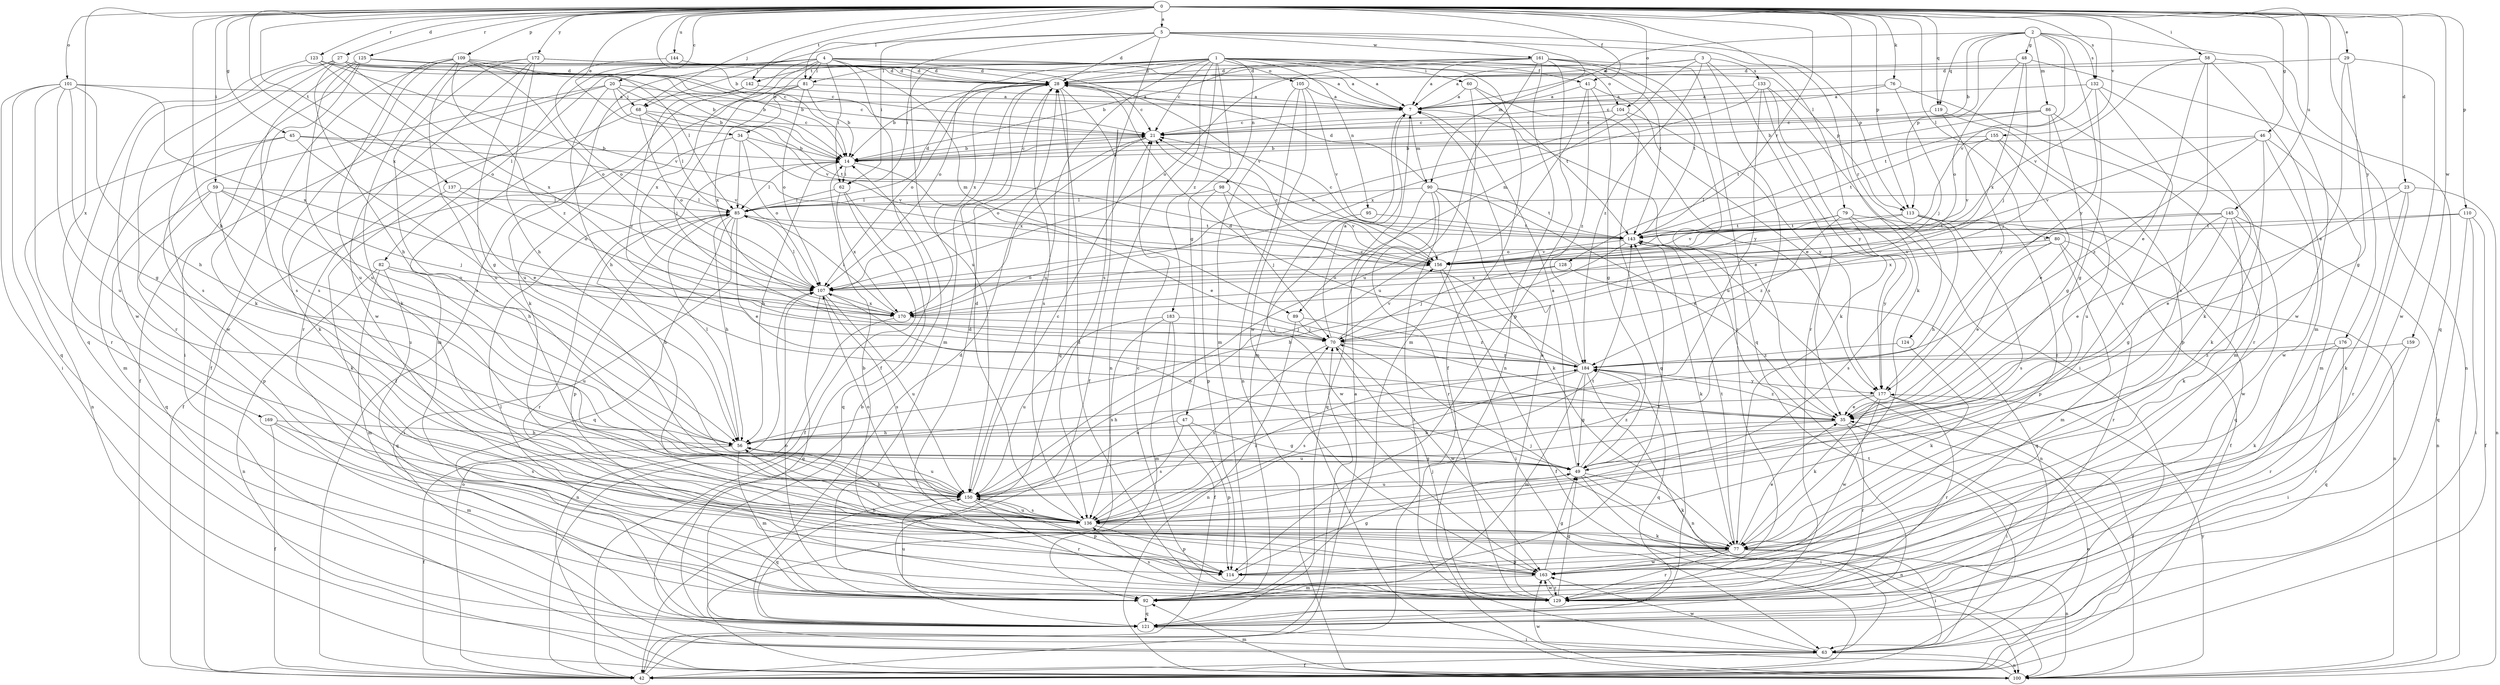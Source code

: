strict digraph  {
0;
1;
2;
3;
4;
5;
7;
14;
20;
21;
23;
27;
28;
29;
34;
35;
41;
42;
45;
46;
47;
48;
49;
56;
58;
59;
60;
62;
63;
68;
70;
76;
77;
79;
80;
81;
82;
85;
86;
89;
90;
92;
95;
98;
100;
101;
104;
105;
107;
109;
110;
113;
114;
119;
121;
123;
124;
125;
128;
129;
132;
133;
136;
137;
142;
143;
144;
145;
150;
155;
156;
159;
161;
163;
169;
170;
172;
176;
177;
183;
184;
0 -> 5  [label=a];
0 -> 14  [label=b];
0 -> 20  [label=c];
0 -> 23  [label=d];
0 -> 27  [label=d];
0 -> 29  [label=e];
0 -> 34  [label=e];
0 -> 41  [label=f];
0 -> 45  [label=g];
0 -> 46  [label=g];
0 -> 56  [label=h];
0 -> 58  [label=i];
0 -> 59  [label=i];
0 -> 68  [label=j];
0 -> 76  [label=k];
0 -> 79  [label=l];
0 -> 80  [label=l];
0 -> 81  [label=l];
0 -> 101  [label=o];
0 -> 104  [label=o];
0 -> 109  [label=p];
0 -> 110  [label=p];
0 -> 113  [label=p];
0 -> 119  [label=q];
0 -> 123  [label=r];
0 -> 124  [label=r];
0 -> 125  [label=r];
0 -> 128  [label=r];
0 -> 132  [label=s];
0 -> 137  [label=t];
0 -> 142  [label=t];
0 -> 144  [label=u];
0 -> 145  [label=u];
0 -> 155  [label=v];
0 -> 159  [label=w];
0 -> 169  [label=x];
0 -> 170  [label=x];
0 -> 172  [label=y];
0 -> 176  [label=y];
1 -> 7  [label=a];
1 -> 21  [label=c];
1 -> 28  [label=d];
1 -> 41  [label=f];
1 -> 42  [label=f];
1 -> 47  [label=g];
1 -> 60  [label=i];
1 -> 62  [label=i];
1 -> 81  [label=l];
1 -> 95  [label=n];
1 -> 98  [label=n];
1 -> 100  [label=n];
1 -> 104  [label=o];
1 -> 105  [label=o];
1 -> 107  [label=o];
1 -> 142  [label=t];
1 -> 143  [label=t];
1 -> 150  [label=u];
1 -> 170  [label=x];
1 -> 183  [label=z];
2 -> 7  [label=a];
2 -> 14  [label=b];
2 -> 48  [label=g];
2 -> 86  [label=m];
2 -> 113  [label=p];
2 -> 119  [label=q];
2 -> 121  [label=q];
2 -> 132  [label=s];
2 -> 156  [label=v];
2 -> 177  [label=y];
3 -> 7  [label=a];
3 -> 28  [label=d];
3 -> 89  [label=m];
3 -> 129  [label=r];
3 -> 133  [label=s];
3 -> 136  [label=s];
3 -> 184  [label=z];
4 -> 7  [label=a];
4 -> 34  [label=e];
4 -> 42  [label=f];
4 -> 62  [label=i];
4 -> 77  [label=k];
4 -> 81  [label=l];
4 -> 82  [label=l];
4 -> 89  [label=m];
4 -> 113  [label=p];
4 -> 129  [label=r];
4 -> 150  [label=u];
4 -> 156  [label=v];
4 -> 170  [label=x];
5 -> 28  [label=d];
5 -> 62  [label=i];
5 -> 68  [label=j];
5 -> 77  [label=k];
5 -> 90  [label=m];
5 -> 113  [label=p];
5 -> 136  [label=s];
5 -> 150  [label=u];
5 -> 161  [label=w];
7 -> 21  [label=c];
7 -> 35  [label=e];
7 -> 90  [label=m];
7 -> 92  [label=m];
14 -> 21  [label=c];
14 -> 35  [label=e];
14 -> 56  [label=h];
14 -> 62  [label=i];
14 -> 85  [label=l];
20 -> 14  [label=b];
20 -> 21  [label=c];
20 -> 42  [label=f];
20 -> 56  [label=h];
20 -> 68  [label=j];
20 -> 156  [label=v];
20 -> 163  [label=w];
21 -> 14  [label=b];
21 -> 107  [label=o];
21 -> 170  [label=x];
23 -> 35  [label=e];
23 -> 77  [label=k];
23 -> 85  [label=l];
23 -> 100  [label=n];
23 -> 129  [label=r];
27 -> 14  [label=b];
27 -> 21  [label=c];
27 -> 28  [label=d];
27 -> 56  [label=h];
27 -> 129  [label=r];
27 -> 136  [label=s];
27 -> 163  [label=w];
27 -> 170  [label=x];
28 -> 7  [label=a];
28 -> 14  [label=b];
28 -> 21  [label=c];
28 -> 42  [label=f];
28 -> 92  [label=m];
28 -> 107  [label=o];
28 -> 121  [label=q];
28 -> 136  [label=s];
29 -> 28  [label=d];
29 -> 35  [label=e];
29 -> 49  [label=g];
29 -> 163  [label=w];
34 -> 14  [label=b];
34 -> 42  [label=f];
34 -> 85  [label=l];
34 -> 107  [label=o];
34 -> 156  [label=v];
35 -> 56  [label=h];
35 -> 63  [label=i];
35 -> 129  [label=r];
35 -> 150  [label=u];
35 -> 184  [label=z];
41 -> 7  [label=a];
41 -> 35  [label=e];
41 -> 49  [label=g];
41 -> 150  [label=u];
41 -> 184  [label=z];
42 -> 7  [label=a];
42 -> 35  [label=e];
42 -> 70  [label=j];
42 -> 107  [label=o];
42 -> 143  [label=t];
45 -> 14  [label=b];
45 -> 35  [label=e];
45 -> 92  [label=m];
45 -> 100  [label=n];
45 -> 156  [label=v];
46 -> 14  [label=b];
46 -> 77  [label=k];
46 -> 92  [label=m];
46 -> 156  [label=v];
46 -> 163  [label=w];
46 -> 184  [label=z];
47 -> 49  [label=g];
47 -> 56  [label=h];
47 -> 114  [label=p];
47 -> 136  [label=s];
48 -> 28  [label=d];
48 -> 70  [label=j];
48 -> 100  [label=n];
48 -> 107  [label=o];
48 -> 170  [label=x];
49 -> 7  [label=a];
49 -> 63  [label=i];
49 -> 77  [label=k];
49 -> 100  [label=n];
49 -> 107  [label=o];
49 -> 150  [label=u];
49 -> 184  [label=z];
56 -> 42  [label=f];
56 -> 49  [label=g];
56 -> 85  [label=l];
56 -> 92  [label=m];
56 -> 150  [label=u];
58 -> 28  [label=d];
58 -> 35  [label=e];
58 -> 92  [label=m];
58 -> 136  [label=s];
58 -> 156  [label=v];
58 -> 163  [label=w];
59 -> 56  [label=h];
59 -> 70  [label=j];
59 -> 85  [label=l];
59 -> 114  [label=p];
59 -> 121  [label=q];
59 -> 150  [label=u];
60 -> 7  [label=a];
60 -> 92  [label=m];
60 -> 143  [label=t];
60 -> 177  [label=y];
62 -> 42  [label=f];
62 -> 85  [label=l];
62 -> 121  [label=q];
62 -> 170  [label=x];
63 -> 14  [label=b];
63 -> 42  [label=f];
63 -> 100  [label=n];
63 -> 163  [label=w];
68 -> 21  [label=c];
68 -> 77  [label=k];
68 -> 85  [label=l];
68 -> 107  [label=o];
68 -> 143  [label=t];
70 -> 7  [label=a];
70 -> 136  [label=s];
70 -> 156  [label=v];
70 -> 163  [label=w];
70 -> 184  [label=z];
76 -> 7  [label=a];
76 -> 21  [label=c];
76 -> 70  [label=j];
76 -> 129  [label=r];
77 -> 35  [label=e];
77 -> 63  [label=i];
77 -> 70  [label=j];
77 -> 100  [label=n];
77 -> 114  [label=p];
77 -> 129  [label=r];
77 -> 143  [label=t];
77 -> 163  [label=w];
79 -> 42  [label=f];
79 -> 107  [label=o];
79 -> 136  [label=s];
79 -> 143  [label=t];
79 -> 177  [label=y];
79 -> 184  [label=z];
80 -> 35  [label=e];
80 -> 92  [label=m];
80 -> 100  [label=n];
80 -> 129  [label=r];
80 -> 156  [label=v];
80 -> 170  [label=x];
81 -> 7  [label=a];
81 -> 14  [label=b];
81 -> 42  [label=f];
81 -> 70  [label=j];
81 -> 107  [label=o];
81 -> 170  [label=x];
82 -> 92  [label=m];
82 -> 100  [label=n];
82 -> 107  [label=o];
82 -> 121  [label=q];
82 -> 150  [label=u];
85 -> 28  [label=d];
85 -> 35  [label=e];
85 -> 56  [label=h];
85 -> 63  [label=i];
85 -> 114  [label=p];
85 -> 121  [label=q];
85 -> 129  [label=r];
85 -> 143  [label=t];
86 -> 14  [label=b];
86 -> 21  [label=c];
86 -> 49  [label=g];
86 -> 70  [label=j];
86 -> 92  [label=m];
86 -> 143  [label=t];
89 -> 70  [label=j];
89 -> 100  [label=n];
89 -> 184  [label=z];
90 -> 28  [label=d];
90 -> 35  [label=e];
90 -> 63  [label=i];
90 -> 77  [label=k];
90 -> 85  [label=l];
90 -> 121  [label=q];
90 -> 129  [label=r];
90 -> 143  [label=t];
92 -> 85  [label=l];
92 -> 107  [label=o];
92 -> 121  [label=q];
92 -> 150  [label=u];
95 -> 143  [label=t];
95 -> 163  [label=w];
98 -> 70  [label=j];
98 -> 85  [label=l];
98 -> 114  [label=p];
98 -> 156  [label=v];
100 -> 70  [label=j];
100 -> 92  [label=m];
100 -> 163  [label=w];
100 -> 177  [label=y];
101 -> 7  [label=a];
101 -> 49  [label=g];
101 -> 56  [label=h];
101 -> 63  [label=i];
101 -> 121  [label=q];
101 -> 129  [label=r];
101 -> 150  [label=u];
101 -> 170  [label=x];
104 -> 21  [label=c];
104 -> 107  [label=o];
104 -> 121  [label=q];
104 -> 177  [label=y];
105 -> 7  [label=a];
105 -> 92  [label=m];
105 -> 100  [label=n];
105 -> 156  [label=v];
105 -> 163  [label=w];
107 -> 85  [label=l];
107 -> 121  [label=q];
107 -> 136  [label=s];
107 -> 150  [label=u];
107 -> 170  [label=x];
109 -> 14  [label=b];
109 -> 28  [label=d];
109 -> 42  [label=f];
109 -> 77  [label=k];
109 -> 85  [label=l];
109 -> 107  [label=o];
109 -> 136  [label=s];
109 -> 150  [label=u];
109 -> 184  [label=z];
110 -> 42  [label=f];
110 -> 63  [label=i];
110 -> 121  [label=q];
110 -> 143  [label=t];
110 -> 156  [label=v];
113 -> 56  [label=h];
113 -> 114  [label=p];
113 -> 121  [label=q];
113 -> 136  [label=s];
113 -> 143  [label=t];
113 -> 156  [label=v];
114 -> 14  [label=b];
114 -> 28  [label=d];
114 -> 49  [label=g];
114 -> 143  [label=t];
119 -> 21  [label=c];
119 -> 114  [label=p];
119 -> 177  [label=y];
121 -> 28  [label=d];
121 -> 63  [label=i];
123 -> 14  [label=b];
123 -> 28  [label=d];
123 -> 107  [label=o];
123 -> 121  [label=q];
123 -> 156  [label=v];
124 -> 77  [label=k];
124 -> 184  [label=z];
125 -> 21  [label=c];
125 -> 28  [label=d];
125 -> 63  [label=i];
125 -> 77  [label=k];
125 -> 136  [label=s];
125 -> 150  [label=u];
128 -> 70  [label=j];
128 -> 107  [label=o];
128 -> 121  [label=q];
129 -> 7  [label=a];
129 -> 21  [label=c];
129 -> 28  [label=d];
129 -> 49  [label=g];
129 -> 70  [label=j];
129 -> 136  [label=s];
129 -> 163  [label=w];
132 -> 7  [label=a];
132 -> 49  [label=g];
132 -> 77  [label=k];
132 -> 136  [label=s];
132 -> 143  [label=t];
133 -> 7  [label=a];
133 -> 63  [label=i];
133 -> 77  [label=k];
133 -> 150  [label=u];
133 -> 170  [label=x];
133 -> 177  [label=y];
136 -> 14  [label=b];
136 -> 28  [label=d];
136 -> 56  [label=h];
136 -> 77  [label=k];
136 -> 107  [label=o];
136 -> 114  [label=p];
136 -> 143  [label=t];
136 -> 150  [label=u];
136 -> 184  [label=z];
137 -> 77  [label=k];
137 -> 85  [label=l];
137 -> 107  [label=o];
142 -> 7  [label=a];
142 -> 92  [label=m];
142 -> 184  [label=z];
143 -> 21  [label=c];
143 -> 56  [label=h];
143 -> 77  [label=k];
143 -> 100  [label=n];
143 -> 156  [label=v];
144 -> 28  [label=d];
144 -> 107  [label=o];
145 -> 35  [label=e];
145 -> 49  [label=g];
145 -> 77  [label=k];
145 -> 100  [label=n];
145 -> 143  [label=t];
145 -> 163  [label=w];
145 -> 170  [label=x];
150 -> 21  [label=c];
150 -> 114  [label=p];
150 -> 121  [label=q];
150 -> 129  [label=r];
150 -> 136  [label=s];
155 -> 14  [label=b];
155 -> 35  [label=e];
155 -> 143  [label=t];
155 -> 150  [label=u];
155 -> 156  [label=v];
156 -> 21  [label=c];
156 -> 42  [label=f];
156 -> 63  [label=i];
156 -> 107  [label=o];
159 -> 121  [label=q];
159 -> 129  [label=r];
159 -> 184  [label=z];
161 -> 7  [label=a];
161 -> 14  [label=b];
161 -> 28  [label=d];
161 -> 100  [label=n];
161 -> 107  [label=o];
161 -> 114  [label=p];
161 -> 121  [label=q];
161 -> 129  [label=r];
161 -> 143  [label=t];
161 -> 150  [label=u];
163 -> 49  [label=g];
163 -> 56  [label=h];
163 -> 92  [label=m];
163 -> 129  [label=r];
169 -> 42  [label=f];
169 -> 56  [label=h];
169 -> 92  [label=m];
169 -> 136  [label=s];
170 -> 70  [label=j];
170 -> 85  [label=l];
170 -> 100  [label=n];
172 -> 7  [label=a];
172 -> 28  [label=d];
172 -> 49  [label=g];
172 -> 56  [label=h];
172 -> 136  [label=s];
172 -> 150  [label=u];
172 -> 163  [label=w];
176 -> 63  [label=i];
176 -> 77  [label=k];
176 -> 129  [label=r];
176 -> 184  [label=z];
177 -> 35  [label=e];
177 -> 42  [label=f];
177 -> 56  [label=h];
177 -> 77  [label=k];
177 -> 129  [label=r];
177 -> 163  [label=w];
183 -> 42  [label=f];
183 -> 70  [label=j];
183 -> 92  [label=m];
183 -> 136  [label=s];
183 -> 150  [label=u];
184 -> 21  [label=c];
184 -> 28  [label=d];
184 -> 49  [label=g];
184 -> 92  [label=m];
184 -> 100  [label=n];
184 -> 121  [label=q];
184 -> 136  [label=s];
184 -> 150  [label=u];
184 -> 177  [label=y];
}
